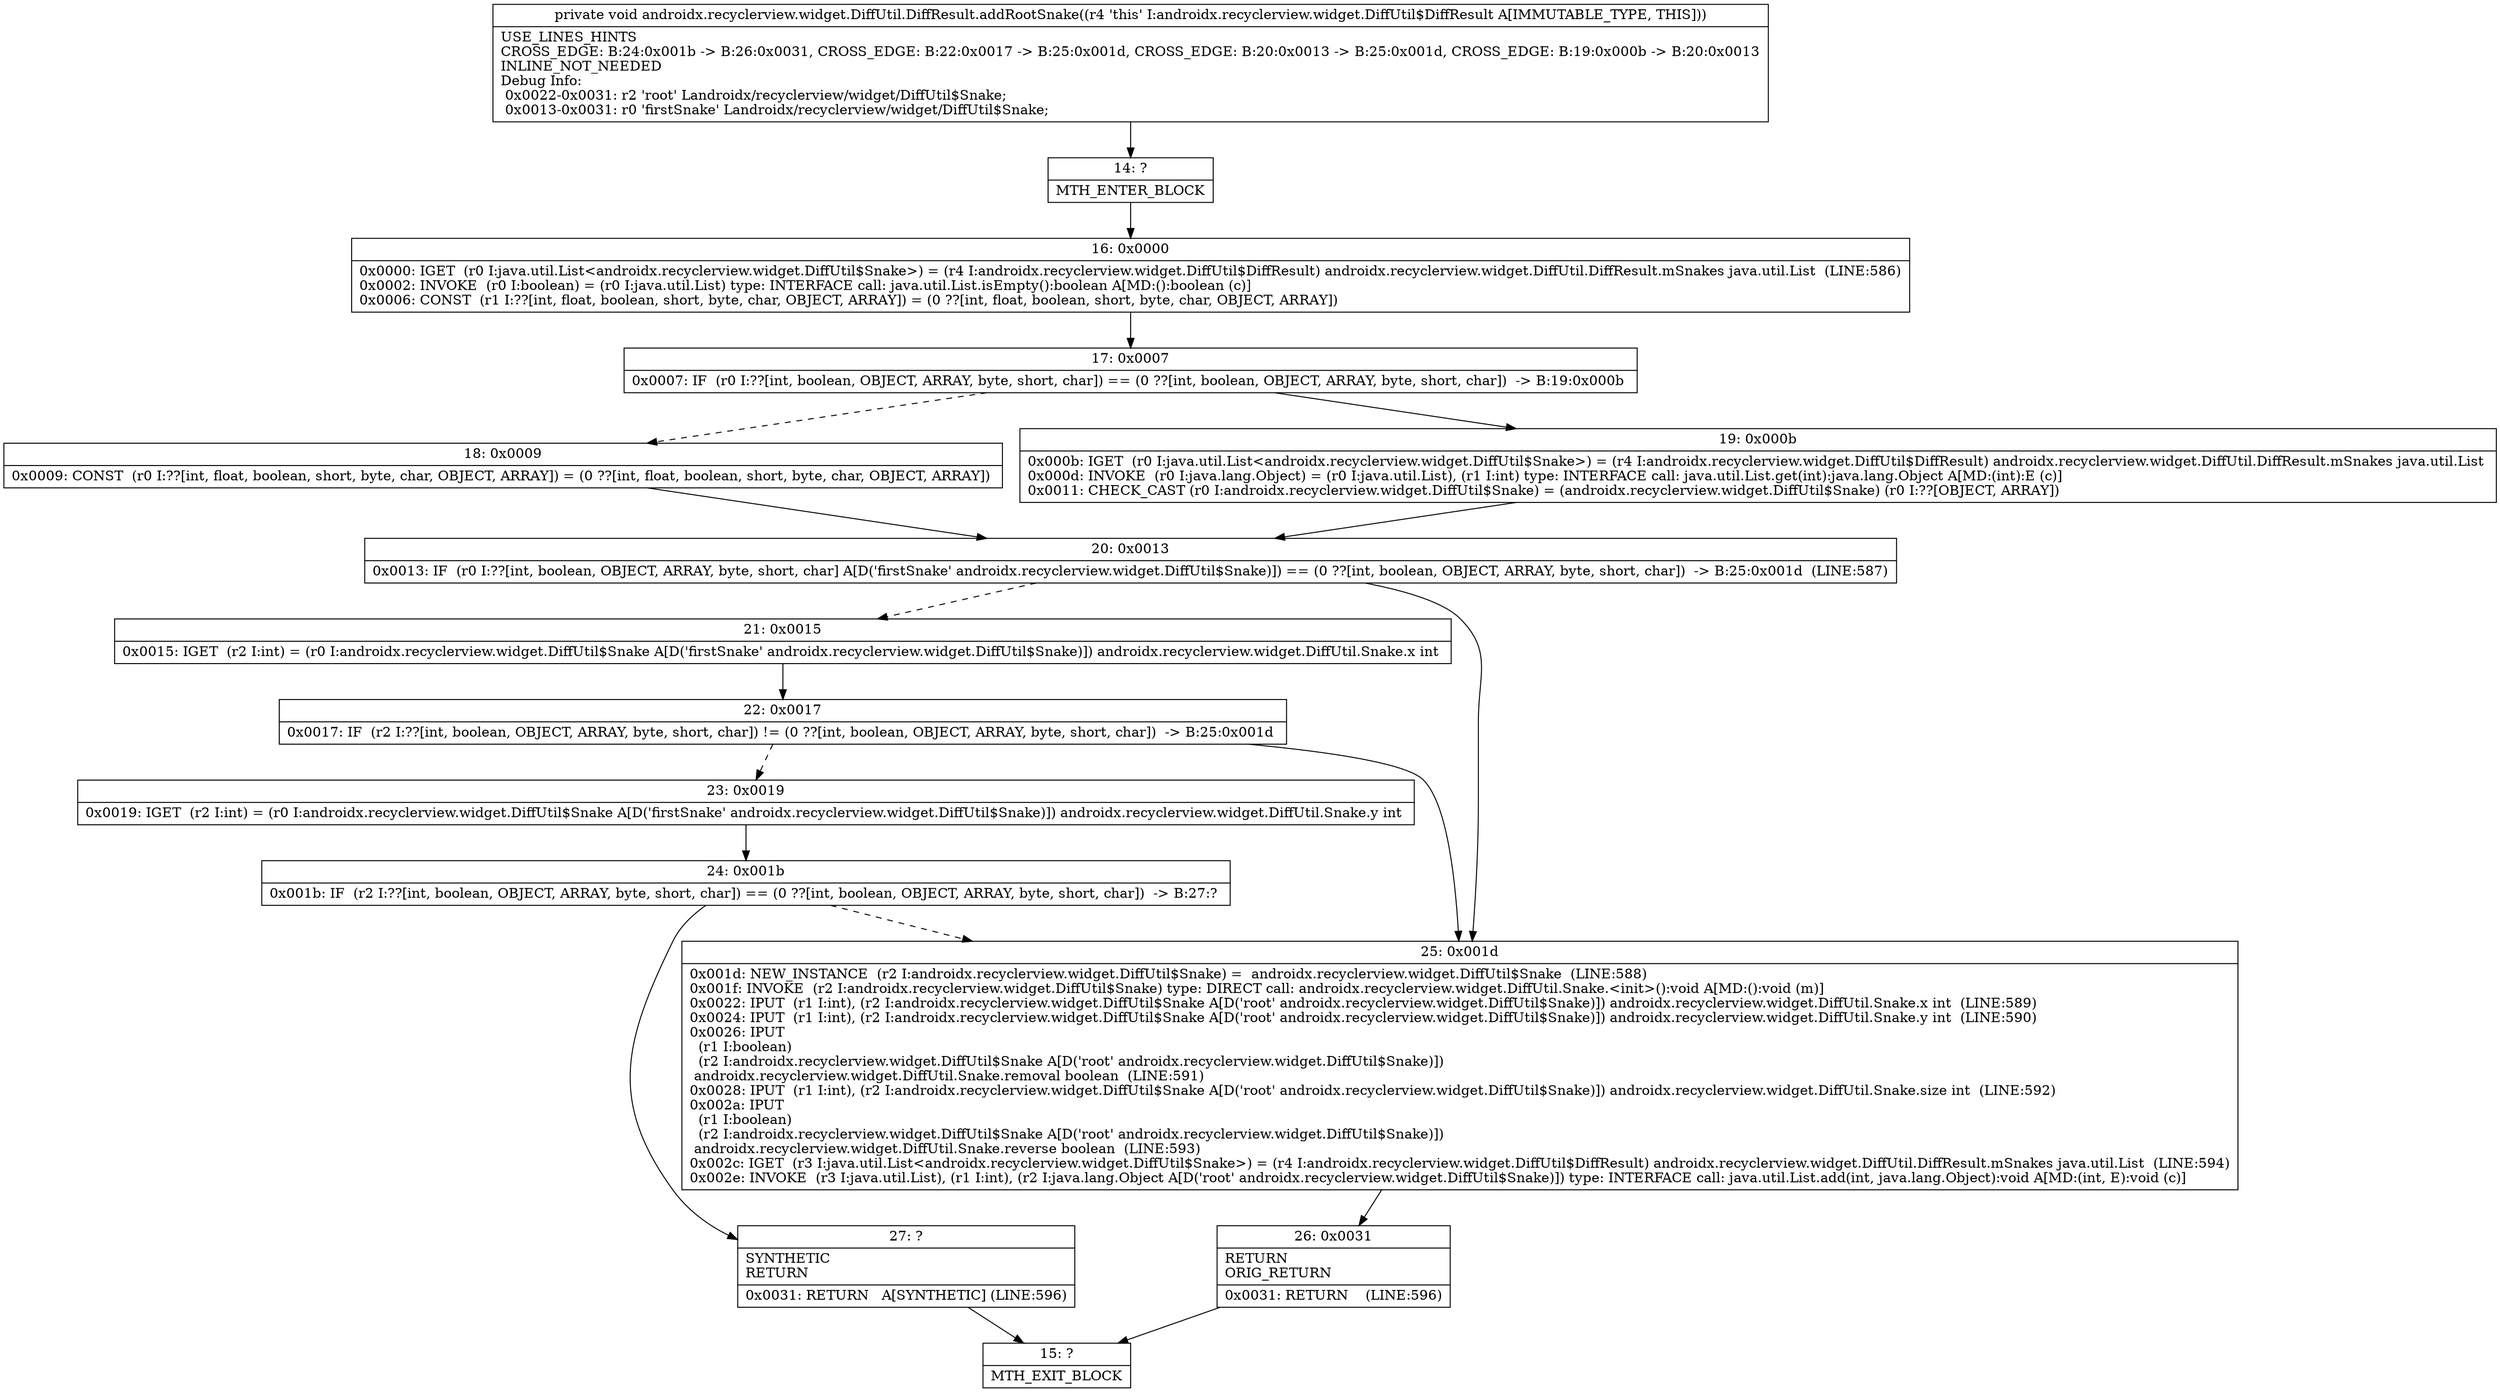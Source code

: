 digraph "CFG forandroidx.recyclerview.widget.DiffUtil.DiffResult.addRootSnake()V" {
Node_14 [shape=record,label="{14\:\ ?|MTH_ENTER_BLOCK\l}"];
Node_16 [shape=record,label="{16\:\ 0x0000|0x0000: IGET  (r0 I:java.util.List\<androidx.recyclerview.widget.DiffUtil$Snake\>) = (r4 I:androidx.recyclerview.widget.DiffUtil$DiffResult) androidx.recyclerview.widget.DiffUtil.DiffResult.mSnakes java.util.List  (LINE:586)\l0x0002: INVOKE  (r0 I:boolean) = (r0 I:java.util.List) type: INTERFACE call: java.util.List.isEmpty():boolean A[MD:():boolean (c)]\l0x0006: CONST  (r1 I:??[int, float, boolean, short, byte, char, OBJECT, ARRAY]) = (0 ??[int, float, boolean, short, byte, char, OBJECT, ARRAY]) \l}"];
Node_17 [shape=record,label="{17\:\ 0x0007|0x0007: IF  (r0 I:??[int, boolean, OBJECT, ARRAY, byte, short, char]) == (0 ??[int, boolean, OBJECT, ARRAY, byte, short, char])  \-\> B:19:0x000b \l}"];
Node_18 [shape=record,label="{18\:\ 0x0009|0x0009: CONST  (r0 I:??[int, float, boolean, short, byte, char, OBJECT, ARRAY]) = (0 ??[int, float, boolean, short, byte, char, OBJECT, ARRAY]) \l}"];
Node_20 [shape=record,label="{20\:\ 0x0013|0x0013: IF  (r0 I:??[int, boolean, OBJECT, ARRAY, byte, short, char] A[D('firstSnake' androidx.recyclerview.widget.DiffUtil$Snake)]) == (0 ??[int, boolean, OBJECT, ARRAY, byte, short, char])  \-\> B:25:0x001d  (LINE:587)\l}"];
Node_21 [shape=record,label="{21\:\ 0x0015|0x0015: IGET  (r2 I:int) = (r0 I:androidx.recyclerview.widget.DiffUtil$Snake A[D('firstSnake' androidx.recyclerview.widget.DiffUtil$Snake)]) androidx.recyclerview.widget.DiffUtil.Snake.x int \l}"];
Node_22 [shape=record,label="{22\:\ 0x0017|0x0017: IF  (r2 I:??[int, boolean, OBJECT, ARRAY, byte, short, char]) != (0 ??[int, boolean, OBJECT, ARRAY, byte, short, char])  \-\> B:25:0x001d \l}"];
Node_23 [shape=record,label="{23\:\ 0x0019|0x0019: IGET  (r2 I:int) = (r0 I:androidx.recyclerview.widget.DiffUtil$Snake A[D('firstSnake' androidx.recyclerview.widget.DiffUtil$Snake)]) androidx.recyclerview.widget.DiffUtil.Snake.y int \l}"];
Node_24 [shape=record,label="{24\:\ 0x001b|0x001b: IF  (r2 I:??[int, boolean, OBJECT, ARRAY, byte, short, char]) == (0 ??[int, boolean, OBJECT, ARRAY, byte, short, char])  \-\> B:27:? \l}"];
Node_27 [shape=record,label="{27\:\ ?|SYNTHETIC\lRETURN\l|0x0031: RETURN   A[SYNTHETIC] (LINE:596)\l}"];
Node_15 [shape=record,label="{15\:\ ?|MTH_EXIT_BLOCK\l}"];
Node_25 [shape=record,label="{25\:\ 0x001d|0x001d: NEW_INSTANCE  (r2 I:androidx.recyclerview.widget.DiffUtil$Snake) =  androidx.recyclerview.widget.DiffUtil$Snake  (LINE:588)\l0x001f: INVOKE  (r2 I:androidx.recyclerview.widget.DiffUtil$Snake) type: DIRECT call: androidx.recyclerview.widget.DiffUtil.Snake.\<init\>():void A[MD:():void (m)]\l0x0022: IPUT  (r1 I:int), (r2 I:androidx.recyclerview.widget.DiffUtil$Snake A[D('root' androidx.recyclerview.widget.DiffUtil$Snake)]) androidx.recyclerview.widget.DiffUtil.Snake.x int  (LINE:589)\l0x0024: IPUT  (r1 I:int), (r2 I:androidx.recyclerview.widget.DiffUtil$Snake A[D('root' androidx.recyclerview.widget.DiffUtil$Snake)]) androidx.recyclerview.widget.DiffUtil.Snake.y int  (LINE:590)\l0x0026: IPUT  \l  (r1 I:boolean)\l  (r2 I:androidx.recyclerview.widget.DiffUtil$Snake A[D('root' androidx.recyclerview.widget.DiffUtil$Snake)])\l androidx.recyclerview.widget.DiffUtil.Snake.removal boolean  (LINE:591)\l0x0028: IPUT  (r1 I:int), (r2 I:androidx.recyclerview.widget.DiffUtil$Snake A[D('root' androidx.recyclerview.widget.DiffUtil$Snake)]) androidx.recyclerview.widget.DiffUtil.Snake.size int  (LINE:592)\l0x002a: IPUT  \l  (r1 I:boolean)\l  (r2 I:androidx.recyclerview.widget.DiffUtil$Snake A[D('root' androidx.recyclerview.widget.DiffUtil$Snake)])\l androidx.recyclerview.widget.DiffUtil.Snake.reverse boolean  (LINE:593)\l0x002c: IGET  (r3 I:java.util.List\<androidx.recyclerview.widget.DiffUtil$Snake\>) = (r4 I:androidx.recyclerview.widget.DiffUtil$DiffResult) androidx.recyclerview.widget.DiffUtil.DiffResult.mSnakes java.util.List  (LINE:594)\l0x002e: INVOKE  (r3 I:java.util.List), (r1 I:int), (r2 I:java.lang.Object A[D('root' androidx.recyclerview.widget.DiffUtil$Snake)]) type: INTERFACE call: java.util.List.add(int, java.lang.Object):void A[MD:(int, E):void (c)]\l}"];
Node_26 [shape=record,label="{26\:\ 0x0031|RETURN\lORIG_RETURN\l|0x0031: RETURN    (LINE:596)\l}"];
Node_19 [shape=record,label="{19\:\ 0x000b|0x000b: IGET  (r0 I:java.util.List\<androidx.recyclerview.widget.DiffUtil$Snake\>) = (r4 I:androidx.recyclerview.widget.DiffUtil$DiffResult) androidx.recyclerview.widget.DiffUtil.DiffResult.mSnakes java.util.List \l0x000d: INVOKE  (r0 I:java.lang.Object) = (r0 I:java.util.List), (r1 I:int) type: INTERFACE call: java.util.List.get(int):java.lang.Object A[MD:(int):E (c)]\l0x0011: CHECK_CAST (r0 I:androidx.recyclerview.widget.DiffUtil$Snake) = (androidx.recyclerview.widget.DiffUtil$Snake) (r0 I:??[OBJECT, ARRAY]) \l}"];
MethodNode[shape=record,label="{private void androidx.recyclerview.widget.DiffUtil.DiffResult.addRootSnake((r4 'this' I:androidx.recyclerview.widget.DiffUtil$DiffResult A[IMMUTABLE_TYPE, THIS]))  | USE_LINES_HINTS\lCROSS_EDGE: B:24:0x001b \-\> B:26:0x0031, CROSS_EDGE: B:22:0x0017 \-\> B:25:0x001d, CROSS_EDGE: B:20:0x0013 \-\> B:25:0x001d, CROSS_EDGE: B:19:0x000b \-\> B:20:0x0013\lINLINE_NOT_NEEDED\lDebug Info:\l  0x0022\-0x0031: r2 'root' Landroidx\/recyclerview\/widget\/DiffUtil$Snake;\l  0x0013\-0x0031: r0 'firstSnake' Landroidx\/recyclerview\/widget\/DiffUtil$Snake;\l}"];
MethodNode -> Node_14;Node_14 -> Node_16;
Node_16 -> Node_17;
Node_17 -> Node_18[style=dashed];
Node_17 -> Node_19;
Node_18 -> Node_20;
Node_20 -> Node_21[style=dashed];
Node_20 -> Node_25;
Node_21 -> Node_22;
Node_22 -> Node_23[style=dashed];
Node_22 -> Node_25;
Node_23 -> Node_24;
Node_24 -> Node_25[style=dashed];
Node_24 -> Node_27;
Node_27 -> Node_15;
Node_25 -> Node_26;
Node_26 -> Node_15;
Node_19 -> Node_20;
}


